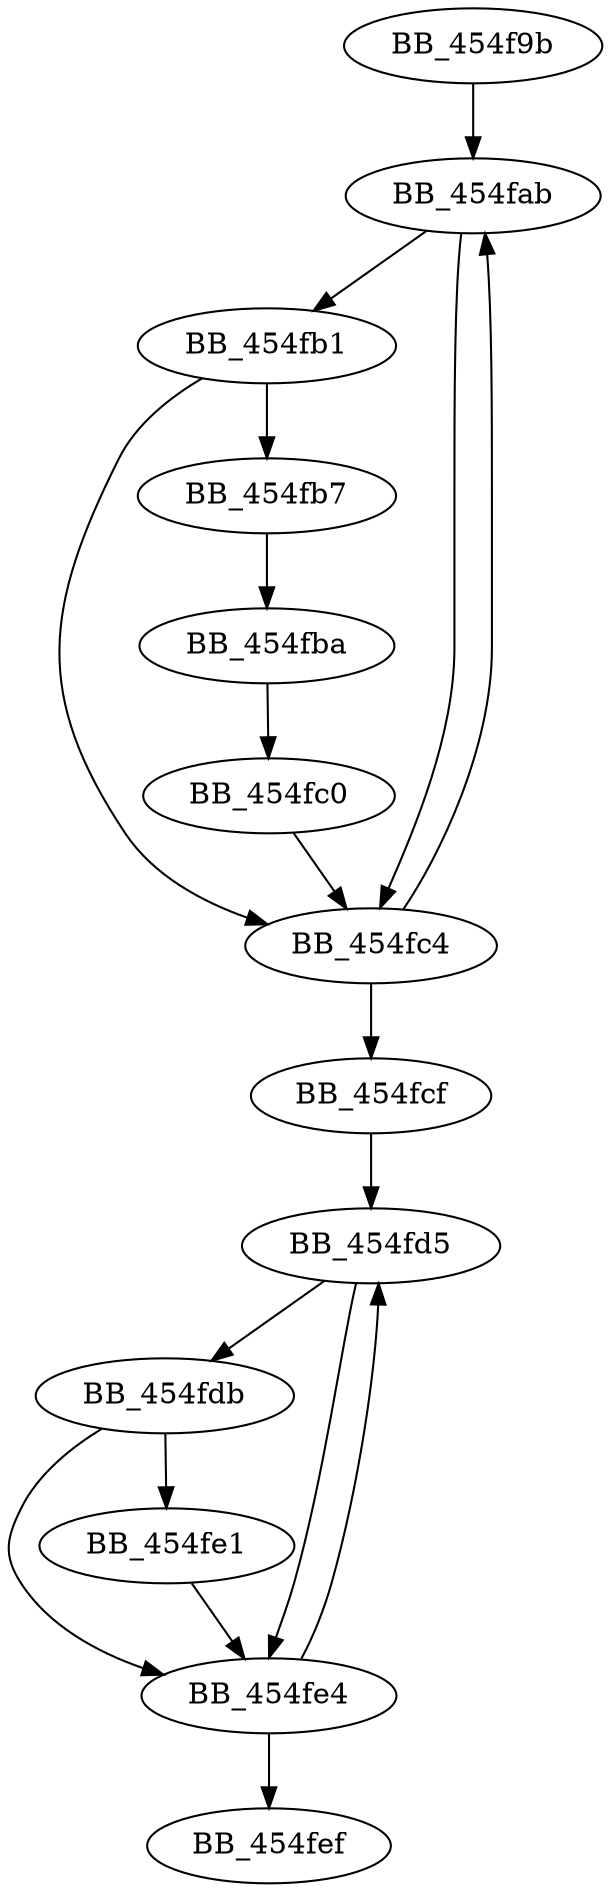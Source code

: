 DiGraph sub_454F9B{
BB_454f9b->BB_454fab
BB_454fab->BB_454fb1
BB_454fab->BB_454fc4
BB_454fb1->BB_454fb7
BB_454fb1->BB_454fc4
BB_454fb7->BB_454fba
BB_454fba->BB_454fc0
BB_454fc0->BB_454fc4
BB_454fc4->BB_454fab
BB_454fc4->BB_454fcf
BB_454fcf->BB_454fd5
BB_454fd5->BB_454fdb
BB_454fd5->BB_454fe4
BB_454fdb->BB_454fe1
BB_454fdb->BB_454fe4
BB_454fe1->BB_454fe4
BB_454fe4->BB_454fd5
BB_454fe4->BB_454fef
}
